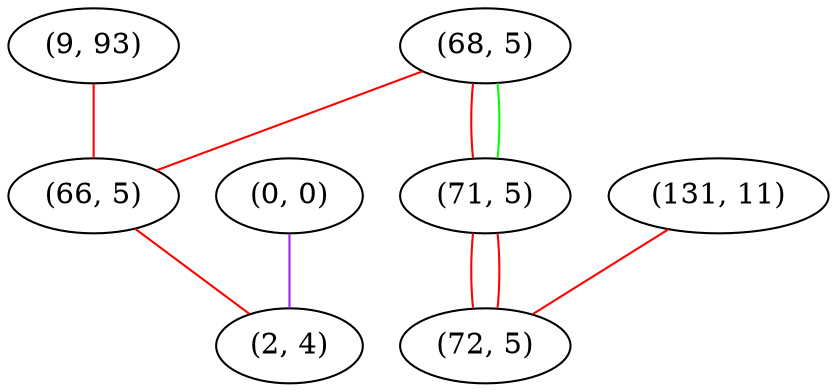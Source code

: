 graph "" {
"(0, 0)";
"(68, 5)";
"(131, 11)";
"(9, 93)";
"(71, 5)";
"(66, 5)";
"(72, 5)";
"(2, 4)";
"(0, 0)" -- "(2, 4)"  [color=purple, key=0, weight=4];
"(68, 5)" -- "(66, 5)"  [color=red, key=0, weight=1];
"(68, 5)" -- "(71, 5)"  [color=red, key=0, weight=1];
"(68, 5)" -- "(71, 5)"  [color=green, key=1, weight=2];
"(131, 11)" -- "(72, 5)"  [color=red, key=0, weight=1];
"(9, 93)" -- "(66, 5)"  [color=red, key=0, weight=1];
"(71, 5)" -- "(72, 5)"  [color=red, key=0, weight=1];
"(71, 5)" -- "(72, 5)"  [color=red, key=1, weight=1];
"(66, 5)" -- "(2, 4)"  [color=red, key=0, weight=1];
}
